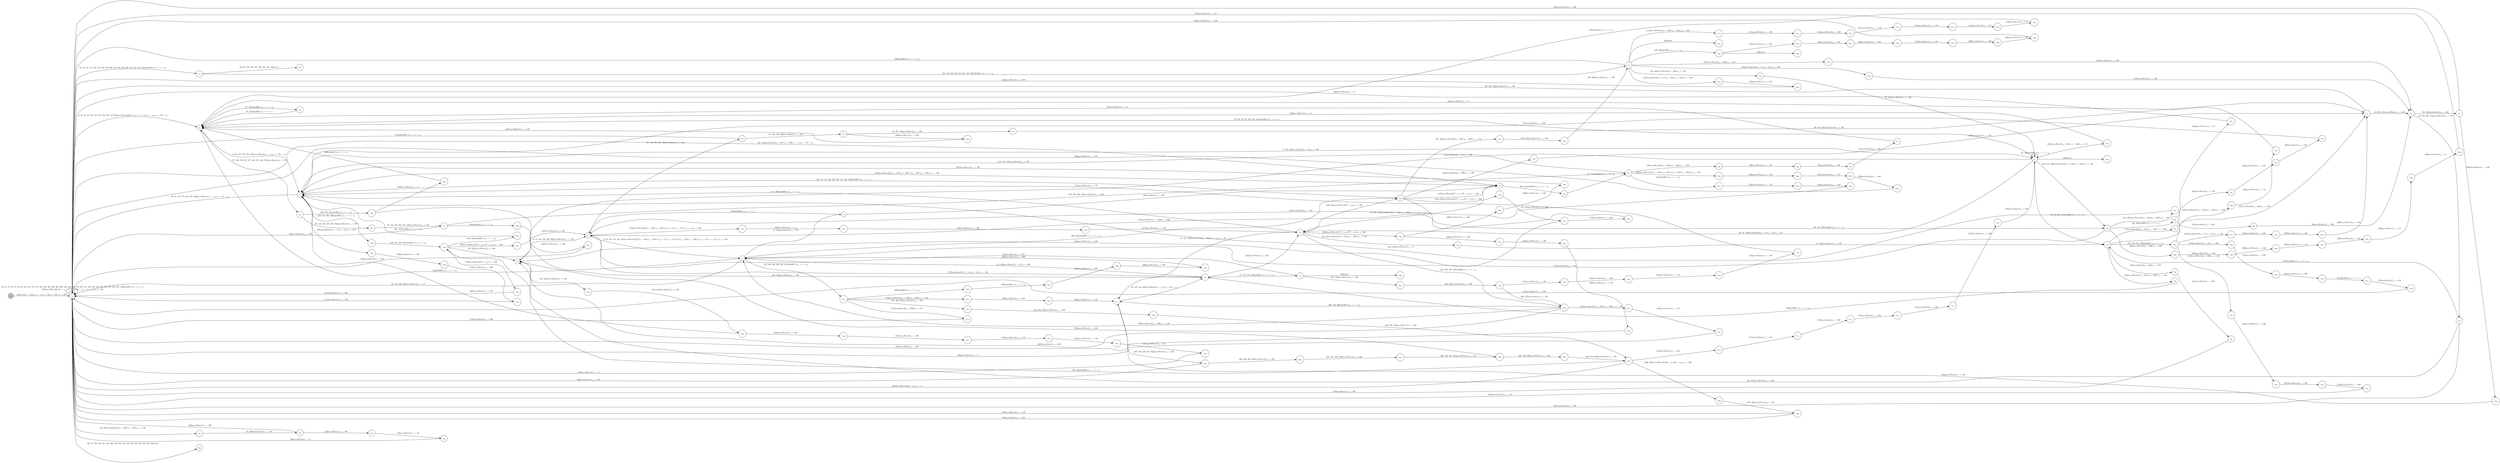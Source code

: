 digraph EFSM{
  graph [rankdir="LR", fontname="Latin Modern Math"];
  node [color="black", fillcolor="white", shape="circle", style="filled", fontname="Latin Modern Math"];
  edge [fontname="Latin Modern Math"];

  s0[fillcolor="gray", label=<s<sub>0</sub>>];
  s1[label=<s<sub>1</sub>>];
  s2[label=<s<sub>2</sub>>];
  s3[label=<s<sub>3</sub>>];
  s4[label=<s<sub>4</sub>>];
  s5[label=<s<sub>5</sub>>];
  s6[label=<s<sub>6</sub>>];
  s7[label=<s<sub>7</sub>>];
  s8[label=<s<sub>8</sub>>];
  s9[label=<s<sub>9</sub>>];
  s10[label=<s<sub>10</sub>>];
  s11[label=<s<sub>11</sub>>];
  s12[label=<s<sub>12</sub>>];
  s16[label=<s<sub>16</sub>>];
  s17[label=<s<sub>17</sub>>];
  s18[label=<s<sub>18</sub>>];
  s19[label=<s<sub>19</sub>>];
  s26[label=<s<sub>26</sub>>];
  s27[label=<s<sub>27</sub>>];
  s28[label=<s<sub>28</sub>>];
  s29[label=<s<sub>29</sub>>];
  s32[label=<s<sub>32</sub>>];
  s40[label=<s<sub>40</sub>>];
  s42[label=<s<sub>42</sub>>];
  s44[label=<s<sub>44</sub>>];
  s46[label=<s<sub>46</sub>>];
  s47[label=<s<sub>47</sub>>];
  s48[label=<s<sub>48</sub>>];
  s54[label=<s<sub>54</sub>>];
  s55[label=<s<sub>55</sub>>];
  s56[label=<s<sub>56</sub>>];
  s60[label=<s<sub>60</sub>>];
  s61[label=<s<sub>61</sub>>];
  s64[label=<s<sub>64</sub>>];
  s66[label=<s<sub>66</sub>>];
  s67[label=<s<sub>67</sub>>];
  s68[label=<s<sub>68</sub>>];
  s69[label=<s<sub>69</sub>>];
  s70[label=<s<sub>70</sub>>];
  s71[label=<s<sub>71</sub>>];
  s73[label=<s<sub>73</sub>>];
  s75[label=<s<sub>75</sub>>];
  s76[label=<s<sub>76</sub>>];
  s77[label=<s<sub>77</sub>>];
  s87[label=<s<sub>87</sub>>];
  s88[label=<s<sub>88</sub>>];
  s89[label=<s<sub>89</sub>>];
  s90[label=<s<sub>90</sub>>];
  s92[label=<s<sub>92</sub>>];
  s93[label=<s<sub>93</sub>>];
  s94[label=<s<sub>94</sub>>];
  s95[label=<s<sub>95</sub>>];
  s97[label=<s<sub>97</sub>>];
  s108[label=<s<sub>108</sub>>];
  s109[label=<s<sub>109</sub>>];
  s110[label=<s<sub>110</sub>>];
  s114[label=<s<sub>114</sub>>];
  s115[label=<s<sub>115</sub>>];
  s116[label=<s<sub>116</sub>>];
  s117[label=<s<sub>117</sub>>];
  s118[label=<s<sub>118</sub>>];
  s119[label=<s<sub>119</sub>>];
  s120[label=<s<sub>120</sub>>];
  s129[label=<s<sub>129</sub>>];
  s130[label=<s<sub>130</sub>>];
  s146[label=<s<sub>146</sub>>];
  s147[label=<s<sub>147</sub>>];
  s151[label=<s<sub>151</sub>>];
  s152[label=<s<sub>152</sub>>];
  s160[label=<s<sub>160</sub>>];
  s163[label=<s<sub>163</sub>>];
  s165[label=<s<sub>165</sub>>];
  s166[label=<s<sub>166</sub>>];
  s167[label=<s<sub>167</sub>>];
  s168[label=<s<sub>168</sub>>];
  s169[label=<s<sub>169</sub>>];
  s170[label=<s<sub>170</sub>>];
  s184[label=<s<sub>184</sub>>];
  s188[label=<s<sub>188</sub>>];
  s189[label=<s<sub>189</sub>>];
  s190[label=<s<sub>190</sub>>];
  s191[label=<s<sub>191</sub>>];
  s192[label=<s<sub>192</sub>>];
  s193[label=<s<sub>193</sub>>];
  s194[label=<s<sub>194</sub>>];
  s198[label=<s<sub>198</sub>>];
  s199[label=<s<sub>199</sub>>];
  s204[label=<s<sub>204</sub>>];
  s205[label=<s<sub>205</sub>>];
  s207[label=<s<sub>207</sub>>];
  s213[label=<s<sub>213</sub>>];
  s214[label=<s<sub>214</sub>>];
  s215[label=<s<sub>215</sub>>];
  s216[label=<s<sub>216</sub>>];
  s217[label=<s<sub>217</sub>>];
  s218[label=<s<sub>218</sub>>];
  s228[label=<s<sub>228</sub>>];
  s231[label=<s<sub>231</sub>>];
  s232[label=<s<sub>232</sub>>];
  s233[label=<s<sub>233</sub>>];
  s245[label=<s<sub>245</sub>>];
  s251[label=<s<sub>251</sub>>];
  s252[label=<s<sub>252</sub>>];
  s253[label=<s<sub>253</sub>>];
  s272[label=<s<sub>272</sub>>];
  s277[label=<s<sub>277</sub>>];
  s278[label=<s<sub>278</sub>>];
  s279[label=<s<sub>279</sub>>];
  s283[label=<s<sub>283</sub>>];
  s286[label=<s<sub>286</sub>>];
  s287[label=<s<sub>287</sub>>];
  s288[label=<s<sub>288</sub>>];
  s289[label=<s<sub>289</sub>>];
  s297[label=<s<sub>297</sub>>];
  s298[label=<s<sub>298</sub>>];
  s299[label=<s<sub>299</sub>>];
  s300[label=<s<sub>300</sub>>];
  s306[label=<s<sub>306</sub>>];
  s307[label=<s<sub>307</sub>>];
  s316[label=<s<sub>316</sub>>];
  s322[label=<s<sub>322</sub>>];
  s326[label=<s<sub>326</sub>>];
  s347[label=<s<sub>347</sub>>];
  s348[label=<s<sub>348</sub>>];
  s349[label=<s<sub>349</sub>>];
  s350[label=<s<sub>350</sub>>];
  s359[label=<s<sub>359</sub>>];
  s365[label=<s<sub>365</sub>>];
  s366[label=<s<sub>366</sub>>];
  s367[label=<s<sub>367</sub>>];
  s368[label=<s<sub>368</sub>>];
  s380[label=<s<sub>380</sub>>];
  s385[label=<s<sub>385</sub>>];
  s389[label=<s<sub>389</sub>>];
  s390[label=<s<sub>390</sub>>];
  s394[label=<s<sub>394</sub>>];
  s395[label=<s<sub>395</sub>>];
  s396[label=<s<sub>396</sub>>];
  s397[label=<s<sub>397</sub>>];
  s398[label=<s<sub>398</sub>>];
  s399[label=<s<sub>399</sub>>];
  s400[label=<s<sub>400</sub>>];
  s408[label=<s<sub>408</sub>>];
  s415[label=<s<sub>415</sub>>];
  s418[label=<s<sub>418</sub>>];
  s419[label=<s<sub>419</sub>>];
  s421[label=<s<sub>421</sub>>];
  s422[label=<s<sub>422</sub>>];
  s436[label=<s<sub>436</sub>>];
  s446[label=<s<sub>446</sub>>];
  s454[label=<s<sub>454</sub>>];
  s455[label=<s<sub>455</sub>>];
  s472[label=<s<sub>472</sub>>];
  s474[label=<s<sub>474</sub>>];
  s475[label=<s<sub>475</sub>>];
  s476[label=<s<sub>476</sub>>];
  s494[label=<s<sub>494</sub>>];
  s495[label=<s<sub>495</sub>>];
  s496[label=<s<sub>496</sub>>];
  s497[label=<s<sub>497</sub>>];
  s498[label=<s<sub>498</sub>>];
  s499[label=<s<sub>499</sub>>];
  s510[label=<s<sub>510</sub>>];
  s511[label=<s<sub>511</sub>>];
  s512[label=<s<sub>512</sub>>];
  s513[label=<s<sub>513</sub>>];
  s514[label=<s<sub>514</sub>>];
  s515[label=<s<sub>515</sub>>];
  s519[label=<s<sub>519</sub>>];
  s520[label=<s<sub>520</sub>>];
  s521[label=<s<sub>521</sub>>];
  s522[label=<s<sub>522</sub>>];
  s530[label=<s<sub>530</sub>>];
  s531[label=<s<sub>531</sub>>];
  s536[label=<s<sub>536</sub>>];
  s537[label=<s<sub>537</sub>>];

  s0->s1[label=<<i> [1]start:2/o<sub>1</sub> := 200, o<sub>2</sub> := 3, o<sub>3</sub> := 0&#91;r<sub>3</sub> := 150, r<sub>2</sub> := 250&#93;</i>>];
  s4->s5[label=<<i> [5]moveEast:0&#91;r<sub>3</sub> &gt; 0&#93;/o<sub>1</sub> := 200</i>>];
  s7->s8[label=<<i> [8, 175]moveEast:0/o<sub>1</sub> := 150</i>>];
  s8->s9[label=<<i> [9]moveEast:0/o<sub>1</sub> := 200</i>>];
  s9->s10[label=<<i> [10, 125, 222]moveEast:0&#91;!(r<sub>2</sub> &gt; 302&or;r<sub>2</sub> &gt; 302)&#93;/o<sub>1</sub> := r<sub>2</sub>&#91;r<sub>2</sub> := 50 + r<sub>2</sub>&#93;</i>>];
  s10->s11[label=<<i> [11, 141, 223]moveEast:0&#91;r<sub>2</sub> &gt; 252&#93;/o<sub>1</sub> := r<sub>2</sub>&#91;r<sub>2</sub> := 50 + r<sub>2</sub>&#93;</i>>];
  s12->s7[label=<<i> [13, 330]moveEast:0&#91;r<sub>3</sub> &gt; -2&#93;/o<sub>1</sub> := 400</i>>];
  s7->s2[label=<<i> [14]shieldHit:1/o<sub>1</sub> := -1 + i<sub>0</sub></i>>];
  s2->s4[label=<<i> [15, 38, 83, 211, 382, 413, 451]alienHit:1/o<sub>1</sub> := 1 + i<sub>0</sub></i>>];
  s16->s17[label=<<i> [17]moveWest:0&#91;r<sub>2</sub> &gt; 302&#93;/o<sub>1</sub> := 350</i>>];
  s19->s5[label=<<i> [20, 187]moveWest:0/o<sub>1</sub> := 200</i>>];
  s1->s26[label=<<i> [26, 267]moveEast:0&#91;!(r<sub>3</sub> &gt; 100&or;r<sub>3</sub> &gt; 100)&#93;/o<sub>1</sub> := 100</i>>];
  s26->s27[label=<<i> [27, 268]moveEast:0/o<sub>1</sub> := 150</i>>];
  s27->s28[label=<<i> [28]moveWest:0/o<sub>1</sub> := 100</i>>];
  s28->s29[label=<<i> [29]moveWest:0/o<sub>1</sub> := 50</i>>];
  s29->s1[label=<<i> [30]moveWest:0/o<sub>1</sub> := 0</i>>];
  s10->s40[label=<<i> [40, 85]moveEast:0&#91;!(r<sub>2</sub> &gt; 252&or;r<sub>2</sub> &gt; 252)&#93;/o<sub>1</sub> := 100</i>>];
  s40->s16[label=<<i> [41, 86]moveEast:0/o<sub>1</sub> := 150</i>>];
  s16->s42[label=<<i> [42]moveWest:0&#91;!(r<sub>2</sub> &gt; 302&or;r<sub>2</sub> &gt; 302)&#93;/o<sub>1</sub> := 100</i>>];
  s42->s12[label=<<i> [43]shieldHit:1/o<sub>1</sub> := -1 + i<sub>0</sub></i>>];
  s12->s44[label=<<i> [44, 162, 164, 225]alienHit:1/o<sub>1</sub> := 1 + i<sub>0</sub></i>>];
  s44->s6[label=<<i> [45]moveEast:0/o<sub>1</sub> := 150</i>>];
  s55->s56[label=<<i> [56, 243]moveWest:0&#91;r<sub>3</sub> &gt; 100&#93;/o<sub>1</sub> := 150</i>>];
  s56->s4[label=<<i> [57, 244]moveWest:0/o<sub>1</sub> := 100</i>>];
  s4->s4[label=<<i> [58, 325]shieldHit:1/o<sub>1</sub> := -1 + i<sub>0</sub></i>>];
  s4->s16[label=<<i> [16, 59, 212, 517]alienHit:1/o<sub>1</sub> := 1 + i<sub>0</sub></i>>];
  s16->s60[label=<<i> [60]moveEast:0&#91;r<sub>3</sub> &gt; 100&#93;/o<sub>1</sub> := 150</i>>];
  s60->s61[label=<<i> [61]moveEast:0/o<sub>1</sub> := 200</i>>];
  s61->s1[label=<<i> [62]moveEast:0/o<sub>1</sub> := 250</i>>];
  s1->s9[label=<<i> [65, 124]moveEast:0&#91;r<sub>3</sub> &gt; 100, r<sub>3</sub> &gt; 100&#93;/o<sub>1</sub> := r<sub>2</sub>&#91;r<sub>2</sub> := 50 + r<sub>2</sub>&#93;</i>>];
  s9->s66[label=<<i> [66, 311]shieldHit:1/o<sub>1</sub> := -1 + i<sub>0</sub></i>>];
  s66->s67[label=<<i> [67, 312]alienHit:1/o<sub>1</sub> := 1 + i<sub>0</sub></i>>];
  s67->s68[label=<<i> [68]moveWest:0&#91;!(r<sub>2</sub> &gt; 302&or;r<sub>2</sub> &gt; 302)&#93;/o<sub>1</sub> := 200</i>>];
  s68->s69[label=<<i> [69]moveWest:0/o<sub>1</sub> := 150</i>>];
  s69->s70[label=<<i> [70]moveWest:0/o<sub>1</sub> := 100</i>>];
  s70->s71[label=<<i> [71]moveWest:0/o<sub>1</sub> := 50</i>>];
  s71->s2[label=<<i> [72]moveWest:0/o<sub>1</sub> := 0</i>>];
  s2->s73[label=<<i> [73, 101]shieldHit:1/o<sub>1</sub> := -1 + i<sub>0</sub></i>>];
  s73->s2[label=<<i> [74, 102]alienHit:1/o<sub>1</sub> := 1 + i<sub>0</sub></i>>];
  s77->s1[label=<<i> [78]moveWest:0/o<sub>1</sub> := 100</i>>];
  s4->s10[label=<<i> [39, 84, 452]moveEast:0&#91;!(r<sub>3</sub> &gt; 0&or;r<sub>3</sub> &gt; 0)&#93;/o<sub>1</sub> := 50</i>>];
  s16->s87[label=<<i> [87]moveEast:0&#91;!(r<sub>3</sub> &gt; 100&or;r<sub>3</sub> &gt; 100)&#93;/o<sub>1</sub> := 200</i>>];
  s87->s88[label=<<i> [88]moveWest:0/o<sub>1</sub> := 150</i>>];
  s88->s89[label=<<i> [89]moveWest:0/o<sub>1</sub> := 100</i>>];
  s89->s90[label=<<i> [90]moveEast:0/o<sub>1</sub> := 150</i>>];
  s90->s3[label=<<i> [91]moveEast:0/o<sub>1</sub> := 200</i>>];
  s93->s94[label=<<i> [94, 384]alienHit:1/o<sub>1</sub> := 1 + i<sub>0</sub></i>>];
  s94->s95[label=<<i> [95]moveEast:0/o<sub>1</sub> := 250</i>>];
  s95->s18[label=<<i> [96]moveEast:0/o<sub>1</sub> := 300</i>>];
  s18->s97[label=<<i> [97, 282]moveEast:0/o<sub>1</sub> := 350</i>>];
  s97->s1[label=<<i> [98]moveWest:0/o<sub>1</sub> := 300</i>>];
  s3->s108[label=<<i> [108]moveEast:0&#91;!(r<sub>3</sub> &gt; 0&or;r<sub>3</sub> &gt; 0)&#93;/o<sub>1</sub> := 300</i>>];
  s108->s109[label=<<i> [109]moveEast:0/o<sub>1</sub> := 350</i>>];
  s109->s110[label=<<i> [110]moveEast:0/o<sub>1</sub> := 400</i>>];
  s110->s1[label=<<i> [111]moveWest:0/o<sub>1</sub> := 350</i>>];
  s55->s114[label=<<i> [114]moveWest:0&#91;!(r<sub>3</sub> &gt; 100&or;r<sub>3</sub> &gt; 100)&#93;/o<sub>1</sub> := 300</i>>];
  s114->s115[label=<<i> [115]moveWest:0/o<sub>1</sub> := 250</i>>];
  s115->s116[label=<<i> [116]moveWest:0/o<sub>1</sub> := 200</i>>];
  s116->s117[label=<<i> [117]moveWest:0/o<sub>1</sub> := 150</i>>];
  s117->s118[label=<<i> [118]moveWest:0/o<sub>1</sub> := 100</i>>];
  s118->s119[label=<<i> [119]moveWest:0/o<sub>1</sub> := 50</i>>];
  s119->s120[label=<<i> [120]moveWest:0/o<sub>1</sub> := 0</i>>];
  s120->s1[label=<<i> [121]moveEast:0/o<sub>1</sub> := 50</i>>];
  s10->s92[label=<<i> [126, 294]moveWest:0&#91;377 &gt; r<sub>2</sub>&#93;/o<sub>1</sub> := 250</i>>];
  s92->s9[label=<<i> [127]moveWest:0&#91;377 &gt; r<sub>2</sub>, 377 &gt; r<sub>2</sub>&#93;/o<sub>1</sub> := 200</i>>];
  s9->s3[label=<<i> [128]moveEast:0&#91;!(!(r<sub>2</sub> &gt; 302&or;r<sub>2</sub> &gt; 302)&or;!(r<sub>2</sub> &gt; 302&or;r<sub>2</sub> &gt; 302))&#93;/o<sub>1</sub> := 250</i>>];
  s3->s129[label=<<i> [129, 314, 320, 340]shieldHit:1/o<sub>1</sub> := -1 + i<sub>0</sub></i>>];
  s129->s130[label=<<i> [130, 315, 321, 341]alienHit:1/o<sub>1</sub> := 1 + i<sub>0</sub></i>>];
  s130->s5[label=<<i> [131, 235]moveWest:0/o<sub>1</sub> := 200</i>>];
  s46->s1[label=<<i> [134]shieldHit:1/o<sub>1</sub> := -1 + i<sub>0</sub></i>>];
  s2->s3[label=<<i> [3, 35, 137, 156, 354, 448]moveWest:0/o<sub>1</sub> := r<sub>3</sub>&#91;r<sub>3</sub> := -50 + r<sub>3</sub>&#93;</i>>];
  s12->s10[label=<<i> [143]moveWest:0/o<sub>1</sub> := 350</i>>];
  s10->s3[label=<<i> [144, 200]shieldHit:1/o<sub>1</sub> := -1 + i<sub>0</sub></i>>];
  s92->s146[label=<<i> [146, 470]moveWest:0&#91;!(377 &gt; r<sub>2</sub>&or;377 &gt; r<sub>2</sub>)&#93;/o<sub>1</sub> := 300</i>>];
  s146->s147[label=<<i> [147, 471]moveWest:0/o<sub>1</sub> := 250</i>>];
  s147->s5[label=<<i> [148]moveWest:0/o<sub>1</sub> := 200</i>>];
  s151->s152[label=<<i> [152]moveEast:0&#91;r<sub>2</sub> &gt; 399&#93;/o<sub>1</sub> := 150</i>>];
  s152->s1[label=<<i> [153]moveEast:0/o<sub>1</sub> := 200</i>>];
  s3->s1[label=<<i> [36, 81, 138, 157, 344, 355, 449]moveWest:0/o<sub>1</sub> := r<sub>3</sub>&#91;r<sub>3</sub> := -50 + r<sub>3</sub>&#93;</i>>];
  s160->s12[label=<<i> [161, 376]moveEast:0/o<sub>1</sub> := 100</i>>];
  s44->s163[label=<<i> [163]win:0</i>>];
  s44->s165[label=<<i> [165, 226]moveWest:0/o<sub>1</sub> := 350</i>>];
  s165->s166[label=<<i> [166, 227]moveWest:0/o<sub>1</sub> := 300</i>>];
  s166->s167[label=<<i> [167]moveWest:0/o<sub>1</sub> := 250</i>>];
  s167->s168[label=<<i> [168]moveWest:0/o<sub>1</sub> := 200</i>>];
  s168->s169[label=<<i> [169]moveWest:0/o<sub>1</sub> := 150</i>>];
  s169->s170[label=<<i> [170]moveWest:0/o<sub>1</sub> := 100</i>>];
  s170->s3[label=<<i> [171]moveWest:0/o<sub>1</sub> := 50</i>>];
  s92->s93[label=<<i> [93, 173, 393]alienHit:1/o<sub>1</sub> := 1 + i<sub>0</sub></i>>];
  s93->s7[label=<<i> [174]moveEast:0/o<sub>1</sub> := 100</i>>];
  s8->s6[label=<<i> [176]alienHit:1/o<sub>1</sub> := 1 + i<sub>0</sub></i>>];
  s7->s1[label=<<i> [23, 178, 238, 482]moveWest:0/o<sub>1</sub> := 50</i>>];
  s55->s184[label=<<i> [184]moveEast:0&#91;r<sub>3</sub> &gt; 100&#93;/o<sub>1</sub> := 250</i>>];
  s184->s18[label=<<i> [185]moveEast:0/o<sub>1</sub> := 300</i>>];
  s18->s19[label=<<i> [19, 186, 260, 274]moveWest:0/o<sub>1</sub> := 250</i>>];
  s5->s188[label=<<i> [188, 466]moveEast:0/o<sub>1</sub> := 250</i>>];
  s188->s189[label=<<i> [189, 467]moveEast:0/o<sub>1</sub> := 300</i>>];
  s189->s190[label=<<i> [190]moveWest:0/o<sub>1</sub> := 250</i>>];
  s190->s191[label=<<i> [191]moveWest:0/o<sub>1</sub> := 200</i>>];
  s191->s192[label=<<i> [192]moveWest:0/o<sub>1</sub> := 150</i>>];
  s192->s193[label=<<i> [193]moveWest:0/o<sub>1</sub> := 100</i>>];
  s193->s194[label=<<i> [194]moveWest:0/o<sub>1</sub> := 50</i>>];
  s194->s1[label=<<i> [195]moveWest:0/o<sub>1</sub> := 0</i>>];
  s55->s198[label=<<i> [198, 493]alienHit:1/o<sub>1</sub> := 1 + i<sub>0</sub></i>>];
  s198->s199[label=<<i> [199]win:0</i>>];
  s92->s7[label=<<i> [202, 295]shieldHit:1/o<sub>1</sub> := -1 + i<sub>0</sub></i>>];
  s151->s204[label=<<i> [204]moveEast:0&#91;!(r<sub>2</sub> &gt; 399&or;r<sub>2</sub> &gt; 399)&#93;/o<sub>1</sub> := 350</i>>];
  s204->s205[label=<<i> [205]moveEast:0/o<sub>1</sub> := 400</i>>];
  s205->s11[label=<<i> [206]moveWest:0/o<sub>1</sub> := 350</i>>];
  s207->s1[label=<<i> [208]moveEast:0/o<sub>1</sub> := 350</i>>];
  s213->s214[label=<<i> [214]moveEast:0&#91;r<sub>3</sub> &gt; 0&#93;/o<sub>1</sub> := 200</i>>];
  s214->s215[label=<<i> [215]moveEast:0/o<sub>1</sub> := 250</i>>];
  s215->s216[label=<<i> [216]moveWest:0/o<sub>1</sub> := 200</i>>];
  s216->s217[label=<<i> [217]alienHit:1/o<sub>1</sub> := 1 + i<sub>0</sub></i>>];
  s217->s218[label=<<i> [218]moveEast:0/o<sub>1</sub> := 250</i>>];
  s218->s1[label=<<i> [219]moveEast:0/o<sub>1</sub> := 300</i>>];
  s11->s12[label=<<i> [12, 142, 224, 329]moveEast:0/o<sub>1</sub> := r<sub>2</sub>&#91;r<sub>2</sub> := 50 + r<sub>2</sub>&#93;</i>>];
  s166->s228[label=<<i> [228, 427]moveEast:0/o<sub>1</sub> := 350</i>>];
  s228->s7[label=<<i> [229]moveEast:0&#91;r<sub>2</sub> &gt; 399&#93;/o<sub>1</sub> := 400</i>>];
  s7->s151[label=<<i> [151, 203, 230, 296, 302, 331]alienHit:1/o<sub>1</sub> := 1 + i<sub>0</sub></i>>];
  s233->s130[label=<<i> [234, 435]alienHit:1/o<sub>1</sub> := 1 + i<sub>0</sub></i>>];
  s5->s6[label=<<i> [6, 21, 132, 149, 236, 480]moveWest:0/o<sub>1</sub> := 150</i>>];
  s4->s245[label=<<i> [245]moveWest:0&#91;r<sub>3</sub> &gt; 100, r<sub>3</sub> &gt; 100&#93;/o<sub>1</sub> := 50</i>>];
  s245->s2[label=<<i> [246]moveWest:0/o<sub>1</sub> := 0</i>>];
  s67->s251[label=<<i> [251]alienHit:1/o<sub>1</sub> := 1 + i<sub>0</sub></i>>];
  s251->s252[label=<<i> [252]moveWest:0/o<sub>1</sub> := 150</i>>];
  s252->s253[label=<<i> [253]moveWest:0/o<sub>1</sub> := 100</i>>];
  s253->s6[label=<<i> [254]moveEast:0/o<sub>1</sub> := 150</i>>];
  s47->s48[label=<<i> [48, 257, 440]moveEast:0/o<sub>1</sub> := 300</i>>];
  s48->s17[label=<<i> [49, 258, 441]moveEast:0/o<sub>1</sub> := 350</i>>];
  s17->s18[label=<<i> [18, 259, 281]moveWest:0/o<sub>1</sub> := 300</i>>];
  s19->s1[label=<<i> [261]moveEast:0/o<sub>1</sub> := 300</i>>];
  s27->s1[label=<<i> [269]moveEast:0/o<sub>1</sub> := 200</i>>];
  s55->s272[label=<<i> [272]moveEast:0&#91;!(r<sub>3</sub> &gt; 0&or;r<sub>3</sub> &gt; 0)&#93;/o<sub>1</sub> := 250</i>>];
  s272->s18[label=<<i> [273]moveEast:0/o<sub>1</sub> := 300</i>>];
  s19->s16[label=<<i> [275]shieldHit:1/o<sub>1</sub> := -1 + i<sub>0</sub></i>>];
  s213->s277[label=<<i> [277]moveEast:0&#91;!(r<sub>3</sub> &gt; 0&or;r<sub>3</sub> &gt; 0)&#93;/o<sub>1</sub> := 300</i>>];
  s277->s278[label=<<i> [278]moveEast:0/o<sub>1</sub> := 350</i>>];
  s278->s279[label=<<i> [279]moveEast:0/o<sub>1</sub> := 400</i>>];
  s279->s17[label=<<i> [280]moveWest:0/o<sub>1</sub> := 350</i>>];
  s97->s283[label=<<i> [283]moveEast:0/o<sub>1</sub> := 400</i>>];
  s283->s11[label=<<i> [284]moveWest:0/o<sub>1</sub> := 350</i>>];
  s207->s286[label=<<i> [286, 430, 462, 505]moveWest:0/o<sub>1</sub> := 250</i>>];
  s286->s287[label=<<i> [287, 431, 463, 506]moveWest:0/o<sub>1</sub> := 200</i>>];
  s287->s288[label=<<i> [288, 432, 464, 507]moveWest:0/o<sub>1</sub> := 150</i>>];
  s288->s289[label=<<i> [289, 433, 508]moveWest:0/o<sub>1</sub> := 100</i>>];
  s289->s233[label=<<i> [290, 434, 509]moveWest:0/o<sub>1</sub> := 50</i>>];
  s233->s1[label=<<i> [291]moveWest:0&#91;100 &gt; r<sub>3</sub>&#93;/o<sub>1</sub> := 0</i>>];
  s151->s297[label=<<i> [297]shieldHit:1/o<sub>1</sub> := -1 + i<sub>0</sub></i>>];
  s297->s298[label=<<i> [298]alienHit:1/o<sub>1</sub> := 1 + i<sub>0</sub></i>>];
  s298->s299[label=<<i> [299]moveEast:0/o<sub>1</sub> := 300</i>>];
  s299->s300[label=<<i> [300]moveEast:0/o<sub>1</sub> := 350</i>>];
  s300->s7[label=<<i> [301]moveEast:0/o<sub>1</sub> := 400</i>>];
  s233->s306[label=<<i> [306, 335]moveWest:0&#91;!(100 &gt; r<sub>3</sub>&or;100 &gt; r<sub>3</sub>)&#93;/o<sub>1</sub> := 200</i>>];
  s306->s307[label=<<i> [307, 336]moveWest:0/o<sub>1</sub> := 150</i>>];
  s307->s1[label=<<i> [308]moveEast:0/o<sub>1</sub> := 200</i>>];
  s54->s64[label=<<i> [64, 80, 123, 140, 210, 293, 310, 319, 346]lose:0</i>>];
  s67->s3[label=<<i> [107, 313, 406]moveEast:0/o<sub>1</sub> := 250</i>>];
  s130->s316[label=<<i> [316]moveEast:0&#91;377 &gt; r<sub>2</sub>&#93;/o<sub>1</sub> := 300</i>>];
  s316->s1[label=<<i> [317]moveEast:0/o<sub>1</sub> := 350</i>>];
  s130->s322[label=<<i> [322, 342]shieldHit:1/o<sub>1</sub> := -1 + i<sub>0</sub></i>>];
  s322->s3[label=<<i> [323, 343]alienHit:1/o<sub>1</sub> := 1 + i<sub>0</sub></i>>];
  s4->s326[label=<<i> [326]lose:0</i>>];
  s151->s231[label=<<i> [231, 303, 332]moveWest:0/o<sub>1</sub> := 350</i>>];
  s231->s232[label=<<i> [232, 304, 333]moveWest:0/o<sub>1</sub> := 300</i>>];
  s232->s233[label=<<i> [233, 305, 334]moveWest:0/o<sub>1</sub> := 250</i>>];
  s307->s1[label=<<i> [337]moveWest:0/o<sub>1</sub> := 100</i>>];
  s10->s347[label=<<i> [347]moveWest:0&#91;!(377 &gt; r<sub>2</sub>&or;377 &gt; r<sub>2</sub>)&#93;/o<sub>1</sub> := 300</i>>];
  s347->s348[label=<<i> [348]moveWest:0/o<sub>1</sub> := 250</i>>];
  s348->s349[label=<<i> [349]moveWest:0/o<sub>1</sub> := 200</i>>];
  s349->s350[label=<<i> [350]moveWest:0/o<sub>1</sub> := 150</i>>];
  s350->s1[label=<<i> [351]moveEast:0/o<sub>1</sub> := 200</i>>];
  s1->s2[label=<<i> [2, 34, 37, 82, 136, 155, 158, 353, 356, 447, 450]moveWest:0&#91;451 &gt; r<sub>2</sub> + -1 &times; r<sub>3</sub>&#93;/o<sub>1</sub> := r<sub>3</sub>&#91;r<sub>3</sub> := -50 + r<sub>3</sub>&#93;</i>>];
  s160->s359[label=<<i> [359]moveWest:0/o<sub>1</sub> := 0</i>>];
  s359->s2[label=<<i> [360]alienHit:1/o<sub>1</sub> := 1 + i<sub>0</sub></i>>];
  s77->s67[label=<<i> [106, 250, 364, 405]moveEast:0/o<sub>1</sub> := 200</i>>];
  s67->s365[label=<<i> [365]moveWest:0&#91;!(!(r<sub>2</sub> &gt; 302&or;r<sub>2</sub> &gt; 302)&or;!(r<sub>2</sub> &gt; 302&or;r<sub>2</sub> &gt; 302))&#93;/o<sub>1</sub> := 150</i>>];
  s365->s366[label=<<i> [366]moveWest:0/o<sub>1</sub> := 100</i>>];
  s366->s367[label=<<i> [367]moveEast:0/o<sub>1</sub> := 150</i>>];
  s367->s368[label=<<i> [368]moveEast:0/o<sub>1</sub> := 200</i>>];
  s368->s1[label=<<i> [369]moveEast:0/o<sub>1</sub> := 250</i>>];
  s1->s1[label=<<i> [371]moveWest:0&#91;!(451 &gt; r<sub>2</sub> + -1 &times; r<sub>3</sub>&or;451 &gt; r<sub>2</sub> + -1 &times; r<sub>3</sub>)&#93;/o<sub>1</sub> := 200</i>>];
  s75->s160[label=<<i> [160, 358, 375]alienHit:1/o<sub>1</sub> := 1 + i<sub>0</sub></i>>];
  s12->s6[label=<<i> [377]moveEast:0&#91;!(r<sub>3</sub> &gt; -2&or;r<sub>3</sub> &gt; -2)&#93;/o<sub>1</sub> := 150</i>>];
  s6->s46[label=<<i> [46, 133, 255, 378, 438]moveEast:0/o<sub>1</sub> := 200</i>>];
  s46->s47[label=<<i> [47, 256, 379, 439]moveEast:0/o<sub>1</sub> := 250</i>>];
  s47->s380[label=<<i> [380]moveWest:0/o<sub>1</sub> := 200</i>>];
  s380->s2[label=<<i> [381]moveWest:0/o<sub>1</sub> := 150</i>>];
  s4->s93[label=<<i> [383, 414, 486]moveWest:0&#91;!(r<sub>3</sub> &gt; 100&or;r<sub>3</sub> &gt; 100)&#93;/o<sub>1</sub> := 100</i>>];
  s94->s385[label=<<i> [385]moveWest:0/o<sub>1</sub> := 50</i>>];
  s385->s1[label=<<i> [386]moveWest:0/o<sub>1</sub> := 0</i>>];
  s347->s389[label=<<i> [389]moveEast:0/o<sub>1</sub> := 350</i>>];
  s389->s390[label=<<i> [390]moveEast:0/o<sub>1</sub> := 400</i>>];
  s390->s3[label=<<i> [391]moveWest:0/o<sub>1</sub> := 350</i>>];
  s93->s394[label=<<i> [394]moveWest:0&#91;r<sub>2</sub> &gt; 399&#93;/o<sub>1</sub> := 300</i>>];
  s394->s395[label=<<i> [395]moveWest:0/o<sub>1</sub> := 250</i>>];
  s395->s396[label=<<i> [396]moveWest:0/o<sub>1</sub> := 200</i>>];
  s396->s397[label=<<i> [397]moveWest:0/o<sub>1</sub> := 150</i>>];
  s397->s398[label=<<i> [398]moveWest:0/o<sub>1</sub> := 100</i>>];
  s398->s399[label=<<i> [399]moveWest:0/o<sub>1</sub> := 50</i>>];
  s399->s400[label=<<i> [400]moveWest:0/o<sub>1</sub> := 0</i>>];
  s400->s2[label=<<i> [401]alienHit:1/o<sub>1</sub> := 1 + i<sub>0</sub></i>>];
  s2->s75[label=<<i> [75, 103, 159, 247, 357, 361, 374, 402, 533]moveEast:0/o<sub>1</sub> := 50</i>>];
  s75->s76[label=<<i> [76, 104, 248, 362, 403, 534]moveEast:0/o<sub>1</sub> := 100</i>>];
  s76->s77[label=<<i> [77, 105, 249, 363, 404, 535]moveEast:0/o<sub>1</sub> := 150</i>>];
  s92->s408[label=<<i> [408]moveEast:0&#91;r<sub>2</sub> &gt; 399&#93;/o<sub>1</sub> := 300</i>>];
  s408->s17[label=<<i> [409]moveEast:0/o<sub>1</sub> := 350</i>>];
  s93->s415[label=<<i> [415, 487]moveWest:0&#91;!(r<sub>2</sub> &gt; 399&or;r<sub>2</sub> &gt; 399)&#93;/o<sub>1</sub> := 50</i>>];
  s415->s3[label=<<i> [416, 488]moveWest:0/o<sub>1</sub> := 0</i>>];
  s92->s418[label=<<i> [418, 490]moveEast:0&#91;!(r<sub>2</sub> &gt; 399&or;r<sub>2</sub> &gt; 399)&#93;/o<sub>1</sub> := 50</i>>];
  s418->s419[label=<<i> [419, 491]moveEast:0/o<sub>1</sub> := 100</i>>];
  s419->s55[label=<<i> [420, 492]moveEast:0/o<sub>1</sub> := 150</i>>];
  s55->s421[label=<<i> [421]moveEast:0&#91;r<sub>3</sub> &gt; 0, !(r<sub>3</sub> &gt; 100&or;r<sub>3</sub> &gt; 100)&#93;/o<sub>1</sub> := 200</i>>];
  s421->s422[label=<<i> [422]moveEast:0/o<sub>1</sub> := 250</i>>];
  s422->s1[label=<<i> [423]moveWest:0/o<sub>1</sub> := 200</i>>];
  s130->s436[label=<<i> [436]moveEast:0&#91;!(377 &gt; r<sub>2</sub>&or;377 &gt; r<sub>2</sub>)&#93;/o<sub>1</sub> := 100</i>>];
  s436->s6[label=<<i> [437]moveEast:0/o<sub>1</sub> := 150</i>>];
  s17->s1[label=<<i> [50, 410, 442]moveEast:0/o<sub>1</sub> := 400</i>>];
  s1->s54[label=<<i> [54, 63, 79, 112, 122, 139, 182, 196, 209, 241, 270, 292, 309, 318, 345, 444, 524]shieldHit:1/o<sub>1</sub> := -1 + i<sub>0</sub></i>>];
  s54->s55[label=<<i> [55, 113, 183, 197, 242, 271, 445, 525]alienHit:1/o<sub>1</sub> := 1 + i<sub>0</sub></i>>];
  s55->s446[label=<<i> [446]win:0</i>>];
  s228->s454[label=<<i> [454]moveEast:0&#91;!(r<sub>2</sub> &gt; 399&or;r<sub>2</sub> &gt; 399)&#93;/o<sub>1</sub> := 100</i>>];
  s454->s455[label=<<i> [455]moveWest:0/o<sub>1</sub> := 50</i>>];
  s455->s1[label=<<i> [456]moveWest:0/o<sub>1</sub> := 0</i>>];
  s10->s228[label=<<i> [327, 453, 459, 478]alienHit:1/o<sub>1</sub> := 1 + i<sub>0</sub></i>>];
  s228->s11[label=<<i> [328, 428, 460]alienHit:1/o<sub>1</sub> := 1 + i<sub>0</sub></i>>];
  s288->s5[label=<<i> [465]moveEast:0/o<sub>1</sub> := 200</i>>];
  s189->s3[label=<<i> [468]moveEast:0/o<sub>1</sub> := 350</i>>];
  s147->s472[label=<<i> [472]moveEast:0/o<sub>1</sub> := 300</i>>];
  s472->s6[label=<<i> [473]moveEast:0/o<sub>1</sub> := 350&#91;r<sub>3</sub> := 300&#93;</i>>];
  s6->s474[label=<<i> [474]moveWest:0&#91;!(!(r<sub>3</sub> &gt; 298&or;r<sub>3</sub> &gt; 298)&or;!(r<sub>2</sub> &gt; -51&or;r<sub>2</sub> &gt; -51))&#93;/o<sub>1</sub> := r<sub>3</sub>&#91;r<sub>3</sub> := 250&#93;</i>>];
  s474->s475[label=<<i> [475]moveWest:0/o<sub>1</sub> := r<sub>3</sub></i>>];
  s475->s476[label=<<i> [476]moveEast:0/o<sub>1</sub> := 300</i>>];
  s476->s10[label=<<i> [477]moveWest:0/o<sub>1</sub> := 250</i>>];
  s228->s5[label=<<i> [479]moveWest:0/o<sub>1</sub> := 200</i>>];
  s6->s7[label=<<i> [7, 22, 150, 177, 237, 481]moveWest:0&#91;!(!(!(r<sub>3</sub> &gt; 298&or;r<sub>3</sub> &gt; 298)&or;!(r<sub>2</sub> &gt; -51&or;r<sub>2</sub> &gt; -51))&or;!(!(r<sub>3</sub> &gt; 298&or;r<sub>3</sub> &gt; 298)&or;!(r<sub>2</sub> &gt; -51&or;r<sub>2</sub> &gt; -51)))&#93;/o<sub>1</sub> := 100</i>>];
  s3->s4[label=<<i> [4, 324, 485]moveEast:0&#91;r<sub>3</sub> &gt; 0&#93;/o<sub>1</sub> := 150</i>>];
  s3->s92[label=<<i> [92, 145, 172, 201, 392, 407, 417, 469, 489]alienHit:1/o<sub>1</sub> := 1 + i<sub>0</sub></i>>];
  s198->s494[label=<<i> [494]moveEast:0/o<sub>1</sub> := 200</i>>];
  s494->s495[label=<<i> [495]moveEast:0/o<sub>1</sub> := 250</i>>];
  s495->s496[label=<<i> [496]moveEast:0/o<sub>1</sub> := 300</i>>];
  s496->s497[label=<<i> [497]moveEast:0/o<sub>1</sub> := 350</i>>];
  s497->s498[label=<<i> [498]moveEast:0/o<sub>1</sub> := 400</i>>];
  s498->s499[label=<<i> [499]moveWest:0/o<sub>1</sub> := 350</i>>];
  s499->s1[label=<<i> [500]moveWest:0/o<sub>1</sub> := 300</i>>];
  s11->s207[label=<<i> [207, 285, 429, 461, 504]moveWest:0/o<sub>1</sub> := 300</i>>];
  s233->s510[label=<<i> [510]moveEast:0/o<sub>1</sub> := 100</i>>];
  s510->s511[label=<<i> [511]moveEast:0/o<sub>1</sub> := 150</i>>];
  s511->s512[label=<<i> [512]moveEast:0/o<sub>1</sub> := 200</i>>];
  s512->s513[label=<<i> [513]moveEast:0/o<sub>1</sub> := 250</i>>];
  s513->s514[label=<<i> [514]moveEast:0/o<sub>1</sub> := 300</i>>];
  s514->s515[label=<<i> [515]moveEast:0/o<sub>1</sub> := 350</i>>];
  s515->s4[label=<<i> [516]moveEast:0/o<sub>1</sub> := 400</i>>];
  s16->s213[label=<<i> [213, 276, 518, 529]alienHit:1/o<sub>1</sub> := 1 + i<sub>0</sub></i>>];
  s213->s519[label=<<i> [519]moveWest:0&#91;r<sub>2</sub> &gt; 349&#93;/o<sub>1</sub> := 350</i>>];
  s519->s520[label=<<i> [520]moveWest:0/o<sub>1</sub> := 300</i>>];
  s520->s521[label=<<i> [521]moveWest:0/o<sub>1</sub> := 250</i>>];
  s521->s522[label=<<i> [522]moveWest:0/o<sub>1</sub> := 200</i>>];
  s522->s1[label=<<i> [523]moveWest:0/o<sub>1</sub> := 150</i>>];
  s55->s1[label=<<i> [526]shieldHit:1/o<sub>1</sub> := -1 + i<sub>0</sub></i>>];
  s1->s1[label=<<i> [24, 25, 31, 33, 51, 52, 99, 135, 154, 179, 181, 220, 239, 262, 263, 264, 266, 338, 352, 370, 372, 387, 411, 424, 425, 443, 457, 483, 501, 502, 527, 539]alienHit:1/o<sub>1</sub> := 1 + i<sub>0</sub></i>>];
  s1->s32[label=<<i> [32, 53, 100, 180, 221, 240, 265, 339, 373, 388, 412, 426, 458, 484, 503, 528, 540]win:0</i>>];
  s213->s530[label=<<i> [530]moveWest:0&#91;!(r<sub>2</sub> &gt; 349&or;r<sub>2</sub> &gt; 349)&#93;/o<sub>1</sub> := 100</i>>];
  s530->s531[label=<<i> [531]moveWest:0/o<sub>1</sub> := 50</i>>];
  s531->s2[label=<<i> [532]moveWest:0/o<sub>1</sub> := 0</i>>];
  s77->s536[label=<<i> [536]alienHit:1/o<sub>1</sub> := 1 + i<sub>0</sub></i>>];
  s536->s537[label=<<i> [537]moveWest:0/o<sub>1</sub> := 100</i>>];
  s537->s1[label=<<i> [538]moveEast:0/o<sub>1</sub> := 150</i>>];
}